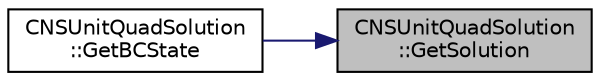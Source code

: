 digraph "CNSUnitQuadSolution::GetSolution"
{
 // LATEX_PDF_SIZE
  edge [fontname="Helvetica",fontsize="10",labelfontname="Helvetica",labelfontsize="10"];
  node [fontname="Helvetica",fontsize="10",shape=record];
  rankdir="RL";
  Node1 [label="CNSUnitQuadSolution\l::GetSolution",height=0.2,width=0.4,color="black", fillcolor="grey75", style="filled", fontcolor="black",tooltip="Get the exact solution at the current position and time."];
  Node1 -> Node2 [dir="back",color="midnightblue",fontsize="10",style="solid",fontname="Helvetica"];
  Node2 [label="CNSUnitQuadSolution\l::GetBCState",height=0.2,width=0.4,color="black", fillcolor="white", style="filled",URL="$classCNSUnitQuadSolution.html#a8100da8c9858b027b2ed591ce1825dd7",tooltip="Get the boundary conditions state for an exact solution."];
}
